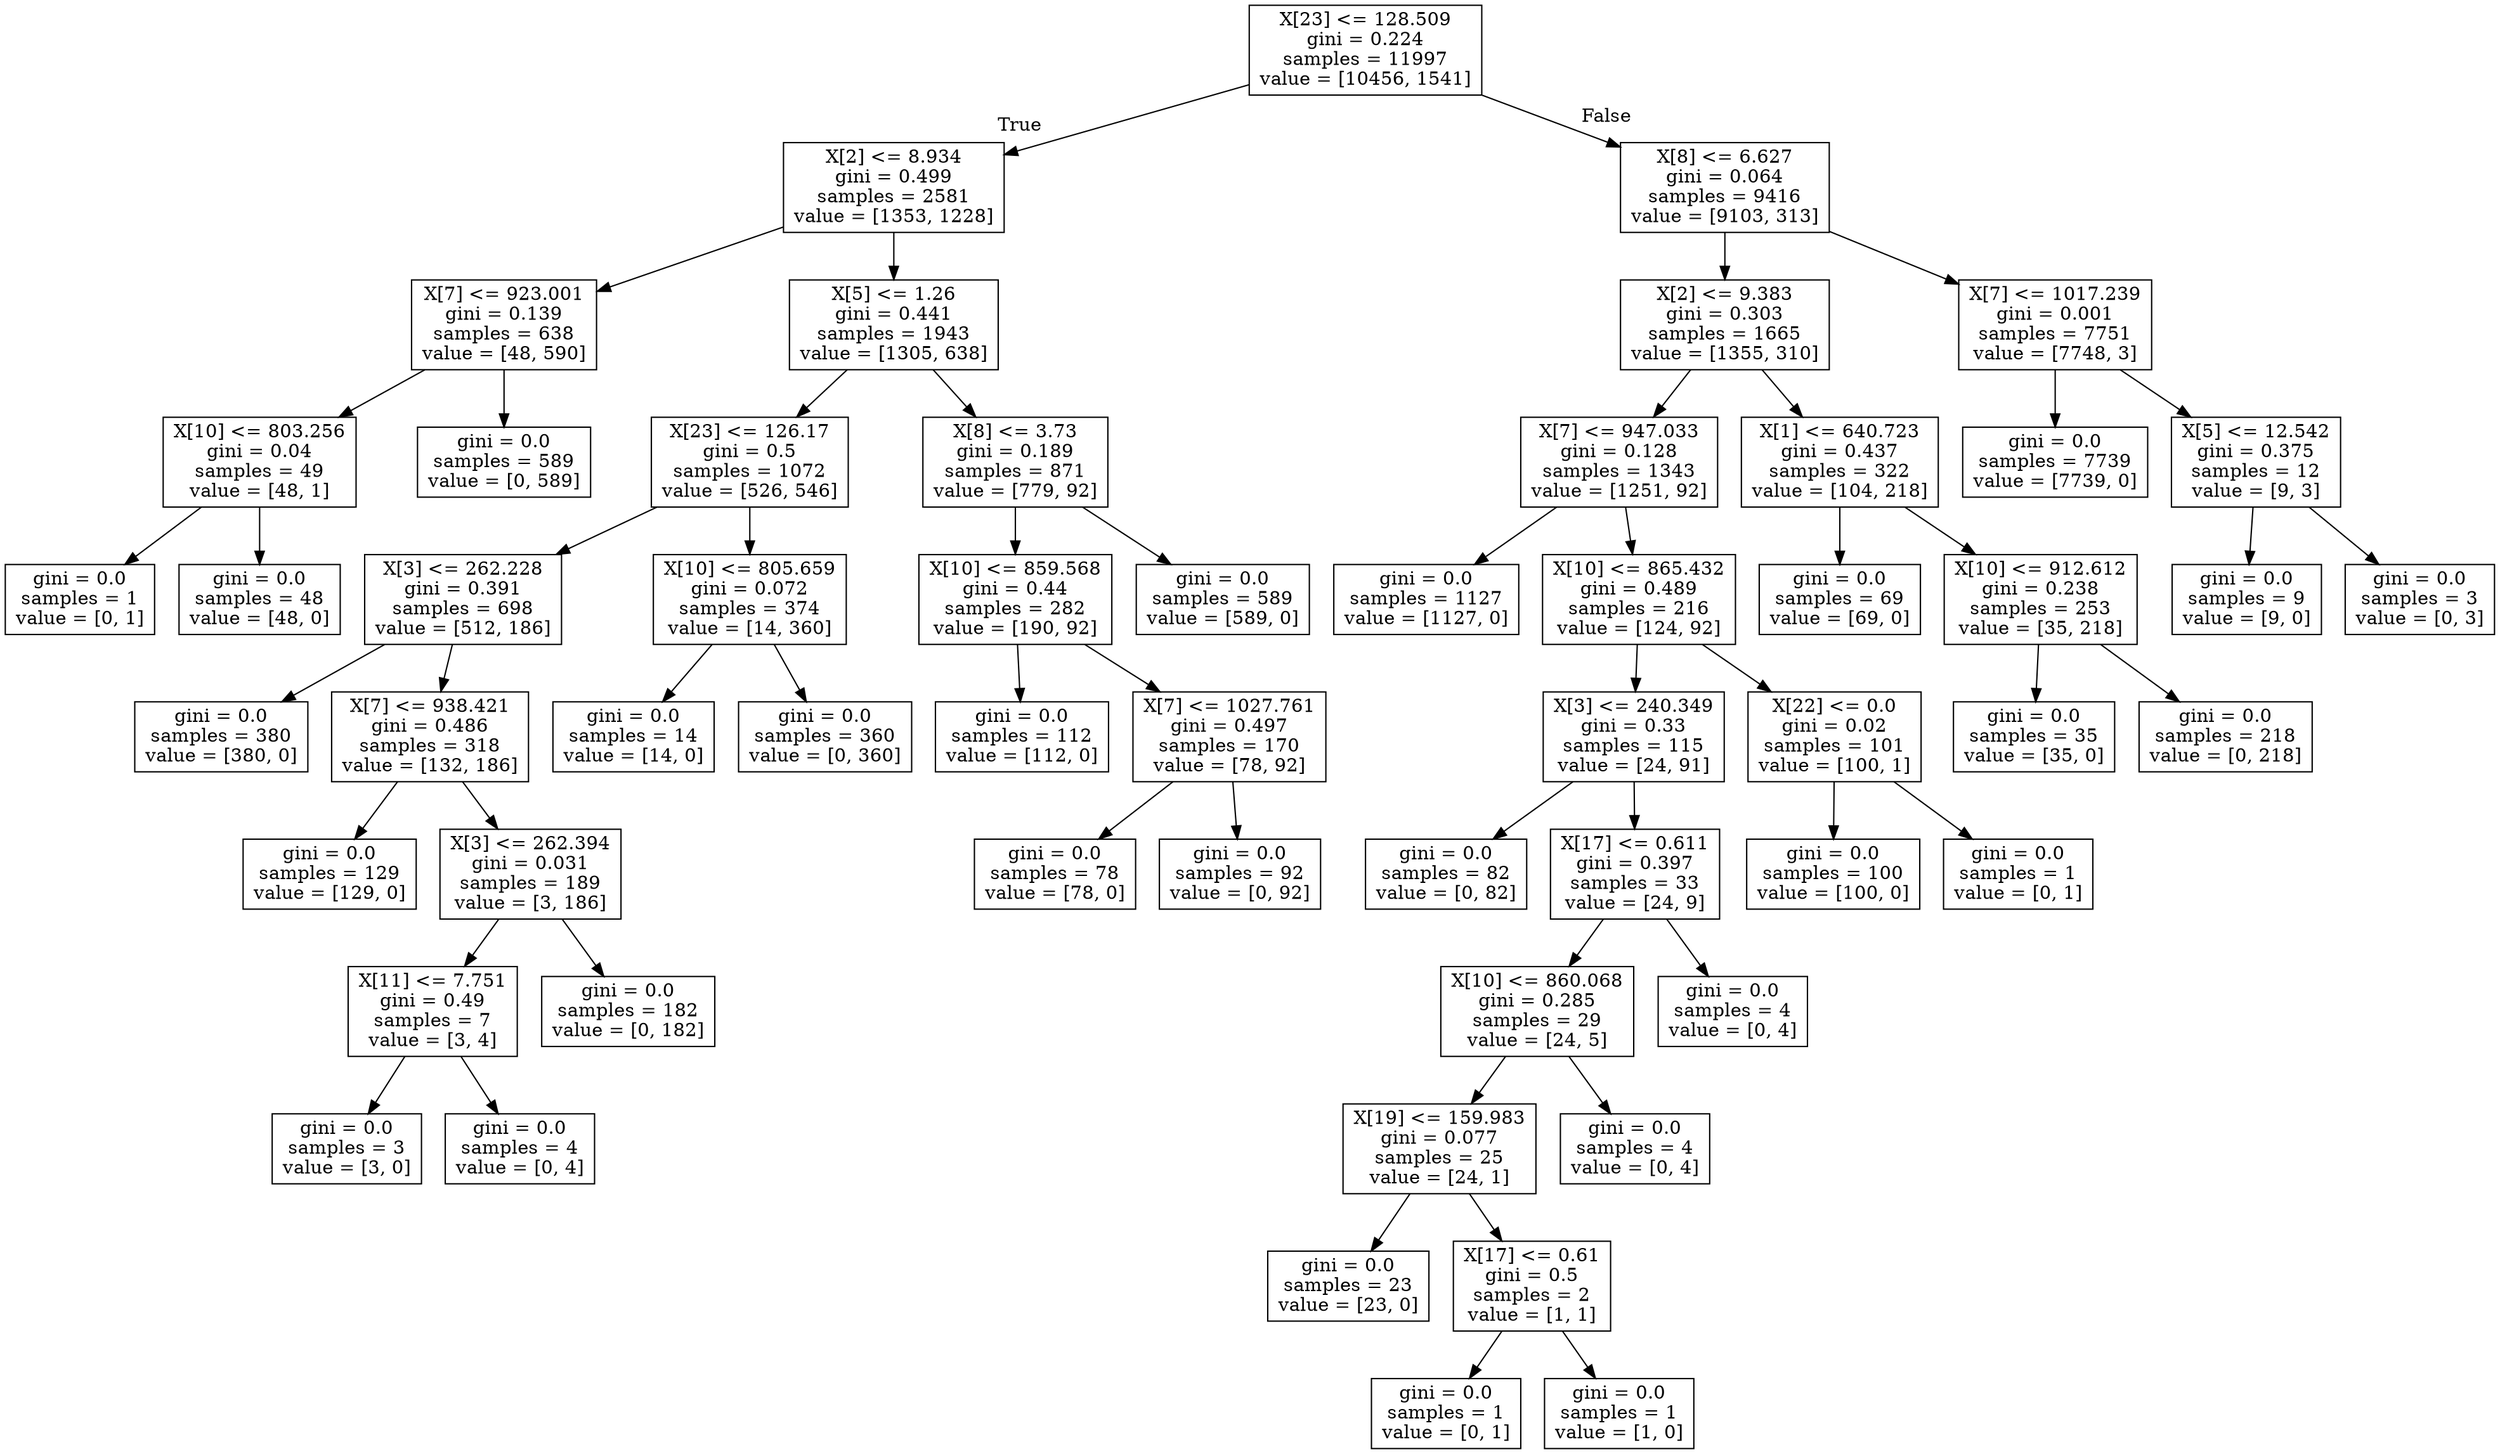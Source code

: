 digraph Tree {
node [shape=box] ;
0 [label="X[23] <= 128.509\ngini = 0.224\nsamples = 11997\nvalue = [10456, 1541]"] ;
1 [label="X[2] <= 8.934\ngini = 0.499\nsamples = 2581\nvalue = [1353, 1228]"] ;
0 -> 1 [labeldistance=2.5, labelangle=45, headlabel="True"] ;
2 [label="X[7] <= 923.001\ngini = 0.139\nsamples = 638\nvalue = [48, 590]"] ;
1 -> 2 ;
3 [label="X[10] <= 803.256\ngini = 0.04\nsamples = 49\nvalue = [48, 1]"] ;
2 -> 3 ;
4 [label="gini = 0.0\nsamples = 1\nvalue = [0, 1]"] ;
3 -> 4 ;
5 [label="gini = 0.0\nsamples = 48\nvalue = [48, 0]"] ;
3 -> 5 ;
6 [label="gini = 0.0\nsamples = 589\nvalue = [0, 589]"] ;
2 -> 6 ;
7 [label="X[5] <= 1.26\ngini = 0.441\nsamples = 1943\nvalue = [1305, 638]"] ;
1 -> 7 ;
8 [label="X[23] <= 126.17\ngini = 0.5\nsamples = 1072\nvalue = [526, 546]"] ;
7 -> 8 ;
9 [label="X[3] <= 262.228\ngini = 0.391\nsamples = 698\nvalue = [512, 186]"] ;
8 -> 9 ;
10 [label="gini = 0.0\nsamples = 380\nvalue = [380, 0]"] ;
9 -> 10 ;
11 [label="X[7] <= 938.421\ngini = 0.486\nsamples = 318\nvalue = [132, 186]"] ;
9 -> 11 ;
12 [label="gini = 0.0\nsamples = 129\nvalue = [129, 0]"] ;
11 -> 12 ;
13 [label="X[3] <= 262.394\ngini = 0.031\nsamples = 189\nvalue = [3, 186]"] ;
11 -> 13 ;
14 [label="X[11] <= 7.751\ngini = 0.49\nsamples = 7\nvalue = [3, 4]"] ;
13 -> 14 ;
15 [label="gini = 0.0\nsamples = 3\nvalue = [3, 0]"] ;
14 -> 15 ;
16 [label="gini = 0.0\nsamples = 4\nvalue = [0, 4]"] ;
14 -> 16 ;
17 [label="gini = 0.0\nsamples = 182\nvalue = [0, 182]"] ;
13 -> 17 ;
18 [label="X[10] <= 805.659\ngini = 0.072\nsamples = 374\nvalue = [14, 360]"] ;
8 -> 18 ;
19 [label="gini = 0.0\nsamples = 14\nvalue = [14, 0]"] ;
18 -> 19 ;
20 [label="gini = 0.0\nsamples = 360\nvalue = [0, 360]"] ;
18 -> 20 ;
21 [label="X[8] <= 3.73\ngini = 0.189\nsamples = 871\nvalue = [779, 92]"] ;
7 -> 21 ;
22 [label="X[10] <= 859.568\ngini = 0.44\nsamples = 282\nvalue = [190, 92]"] ;
21 -> 22 ;
23 [label="gini = 0.0\nsamples = 112\nvalue = [112, 0]"] ;
22 -> 23 ;
24 [label="X[7] <= 1027.761\ngini = 0.497\nsamples = 170\nvalue = [78, 92]"] ;
22 -> 24 ;
25 [label="gini = 0.0\nsamples = 78\nvalue = [78, 0]"] ;
24 -> 25 ;
26 [label="gini = 0.0\nsamples = 92\nvalue = [0, 92]"] ;
24 -> 26 ;
27 [label="gini = 0.0\nsamples = 589\nvalue = [589, 0]"] ;
21 -> 27 ;
28 [label="X[8] <= 6.627\ngini = 0.064\nsamples = 9416\nvalue = [9103, 313]"] ;
0 -> 28 [labeldistance=2.5, labelangle=-45, headlabel="False"] ;
29 [label="X[2] <= 9.383\ngini = 0.303\nsamples = 1665\nvalue = [1355, 310]"] ;
28 -> 29 ;
30 [label="X[7] <= 947.033\ngini = 0.128\nsamples = 1343\nvalue = [1251, 92]"] ;
29 -> 30 ;
31 [label="gini = 0.0\nsamples = 1127\nvalue = [1127, 0]"] ;
30 -> 31 ;
32 [label="X[10] <= 865.432\ngini = 0.489\nsamples = 216\nvalue = [124, 92]"] ;
30 -> 32 ;
33 [label="X[3] <= 240.349\ngini = 0.33\nsamples = 115\nvalue = [24, 91]"] ;
32 -> 33 ;
34 [label="gini = 0.0\nsamples = 82\nvalue = [0, 82]"] ;
33 -> 34 ;
35 [label="X[17] <= 0.611\ngini = 0.397\nsamples = 33\nvalue = [24, 9]"] ;
33 -> 35 ;
36 [label="X[10] <= 860.068\ngini = 0.285\nsamples = 29\nvalue = [24, 5]"] ;
35 -> 36 ;
37 [label="X[19] <= 159.983\ngini = 0.077\nsamples = 25\nvalue = [24, 1]"] ;
36 -> 37 ;
38 [label="gini = 0.0\nsamples = 23\nvalue = [23, 0]"] ;
37 -> 38 ;
39 [label="X[17] <= 0.61\ngini = 0.5\nsamples = 2\nvalue = [1, 1]"] ;
37 -> 39 ;
40 [label="gini = 0.0\nsamples = 1\nvalue = [0, 1]"] ;
39 -> 40 ;
41 [label="gini = 0.0\nsamples = 1\nvalue = [1, 0]"] ;
39 -> 41 ;
42 [label="gini = 0.0\nsamples = 4\nvalue = [0, 4]"] ;
36 -> 42 ;
43 [label="gini = 0.0\nsamples = 4\nvalue = [0, 4]"] ;
35 -> 43 ;
44 [label="X[22] <= 0.0\ngini = 0.02\nsamples = 101\nvalue = [100, 1]"] ;
32 -> 44 ;
45 [label="gini = 0.0\nsamples = 100\nvalue = [100, 0]"] ;
44 -> 45 ;
46 [label="gini = 0.0\nsamples = 1\nvalue = [0, 1]"] ;
44 -> 46 ;
47 [label="X[1] <= 640.723\ngini = 0.437\nsamples = 322\nvalue = [104, 218]"] ;
29 -> 47 ;
48 [label="gini = 0.0\nsamples = 69\nvalue = [69, 0]"] ;
47 -> 48 ;
49 [label="X[10] <= 912.612\ngini = 0.238\nsamples = 253\nvalue = [35, 218]"] ;
47 -> 49 ;
50 [label="gini = 0.0\nsamples = 35\nvalue = [35, 0]"] ;
49 -> 50 ;
51 [label="gini = 0.0\nsamples = 218\nvalue = [0, 218]"] ;
49 -> 51 ;
52 [label="X[7] <= 1017.239\ngini = 0.001\nsamples = 7751\nvalue = [7748, 3]"] ;
28 -> 52 ;
53 [label="gini = 0.0\nsamples = 7739\nvalue = [7739, 0]"] ;
52 -> 53 ;
54 [label="X[5] <= 12.542\ngini = 0.375\nsamples = 12\nvalue = [9, 3]"] ;
52 -> 54 ;
55 [label="gini = 0.0\nsamples = 9\nvalue = [9, 0]"] ;
54 -> 55 ;
56 [label="gini = 0.0\nsamples = 3\nvalue = [0, 3]"] ;
54 -> 56 ;
}